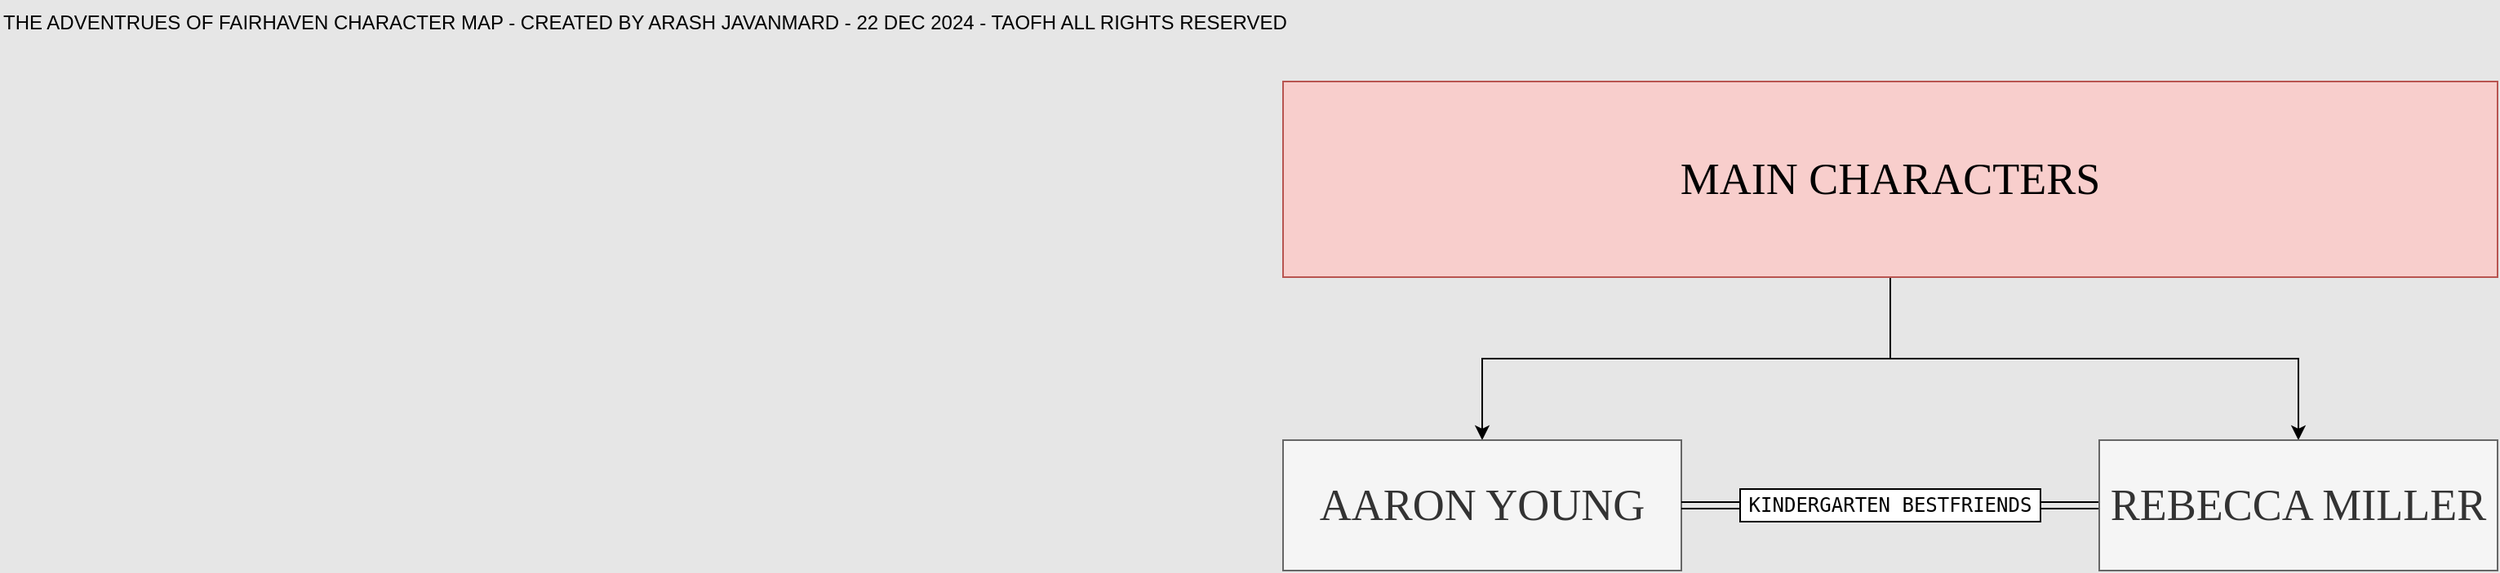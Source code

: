 <mxfile version="25.0.3">
  <diagram name="Page-1" id="jroAxmWr-fk74YcueBdW">
    <mxGraphModel dx="1024" dy="527" grid="1" gridSize="10" guides="1" tooltips="1" connect="1" arrows="1" fold="1" page="1" pageScale="1" pageWidth="2336" pageHeight="1654" background="#E6E6E6" math="0" shadow="0">
      <root>
        <mxCell id="0" />
        <mxCell id="1" parent="0" />
        <mxCell id="RV1n2MIHSZfdGHMfn1xj-2" value="" style="edgeStyle=orthogonalEdgeStyle;rounded=0;orthogonalLoop=1;jettySize=auto;html=1;" edge="1" parent="1" source="X69Ipbv_hbkQS04YyDlX-1" target="RV1n2MIHSZfdGHMfn1xj-1">
          <mxGeometry relative="1" as="geometry" />
        </mxCell>
        <mxCell id="RV1n2MIHSZfdGHMfn1xj-4" value="" style="edgeStyle=orthogonalEdgeStyle;rounded=0;orthogonalLoop=1;jettySize=auto;html=1;" edge="1" parent="1" source="X69Ipbv_hbkQS04YyDlX-1" target="RV1n2MIHSZfdGHMfn1xj-3">
          <mxGeometry relative="1" as="geometry" />
        </mxCell>
        <mxCell id="X69Ipbv_hbkQS04YyDlX-1" value="&lt;font&gt;MAIN CHARACTERS&lt;/font&gt;" style="rounded=0;whiteSpace=wrap;html=1;fillColor=#f8cecc;strokeColor=#b85450;fontFamily=Teko;fontSource=https%3A%2F%2Ffonts.googleapis.com%2Fcss%3Ffamily%3DTeko;fontStyle=0;fontSize=27;" parent="1" vertex="1">
          <mxGeometry x="796" y="60" width="744" height="120" as="geometry" />
        </mxCell>
        <mxCell id="X69Ipbv_hbkQS04YyDlX-2" value="THE ADVENTRUES OF FAIRHAVEN CHARACTER MAP - CREATED BY ARASH JAVANMARD - 22 DEC 2024 - TAOFH ALL RIGHTS RESERVED" style="text;html=1;align=left;verticalAlign=top;whiteSpace=wrap;rounded=0;" parent="1" vertex="1">
          <mxGeometry x="10" y="10" width="820" height="40" as="geometry" />
        </mxCell>
        <mxCell id="RV1n2MIHSZfdGHMfn1xj-1" value="&lt;span&gt;AARON YOUNG&lt;/span&gt;" style="rounded=0;whiteSpace=wrap;html=1;fillColor=#f5f5f5;strokeColor=#666666;fontColor=#333333;fontFamily=Teko;fontSource=https%3A%2F%2Ffonts.googleapis.com%2Fcss%3Ffamily%3DTeko;fontStyle=0;fontSize=27;" vertex="1" parent="1">
          <mxGeometry x="796" y="280" width="244" height="80" as="geometry" />
        </mxCell>
        <mxCell id="RV1n2MIHSZfdGHMfn1xj-5" style="edgeStyle=orthogonalEdgeStyle;rounded=0;orthogonalLoop=1;jettySize=auto;html=1;entryX=1;entryY=0.5;entryDx=0;entryDy=0;shape=link;" edge="1" parent="1" source="RV1n2MIHSZfdGHMfn1xj-3" target="RV1n2MIHSZfdGHMfn1xj-1">
          <mxGeometry relative="1" as="geometry" />
        </mxCell>
        <mxCell id="RV1n2MIHSZfdGHMfn1xj-3" value="&lt;span&gt;REBECCA MILLER&lt;/span&gt;" style="rounded=0;whiteSpace=wrap;html=1;fillColor=#f5f5f5;strokeColor=#666666;fontColor=#333333;fontFamily=Teko;fontSource=https%3A%2F%2Ffonts.googleapis.com%2Fcss%3Ffamily%3DTeko;fontStyle=0;fontSize=27;" vertex="1" parent="1">
          <mxGeometry x="1296" y="280" width="244" height="80" as="geometry" />
        </mxCell>
        <mxCell id="RV1n2MIHSZfdGHMfn1xj-10" value="&lt;pre&gt;KINDERGARTEN BESTFRIENDS&lt;/pre&gt;" style="rounded=0;whiteSpace=wrap;html=1;fontFamily=Garamond;" vertex="1" parent="1">
          <mxGeometry x="1076" y="310" width="184" height="20" as="geometry" />
        </mxCell>
      </root>
    </mxGraphModel>
  </diagram>
</mxfile>

